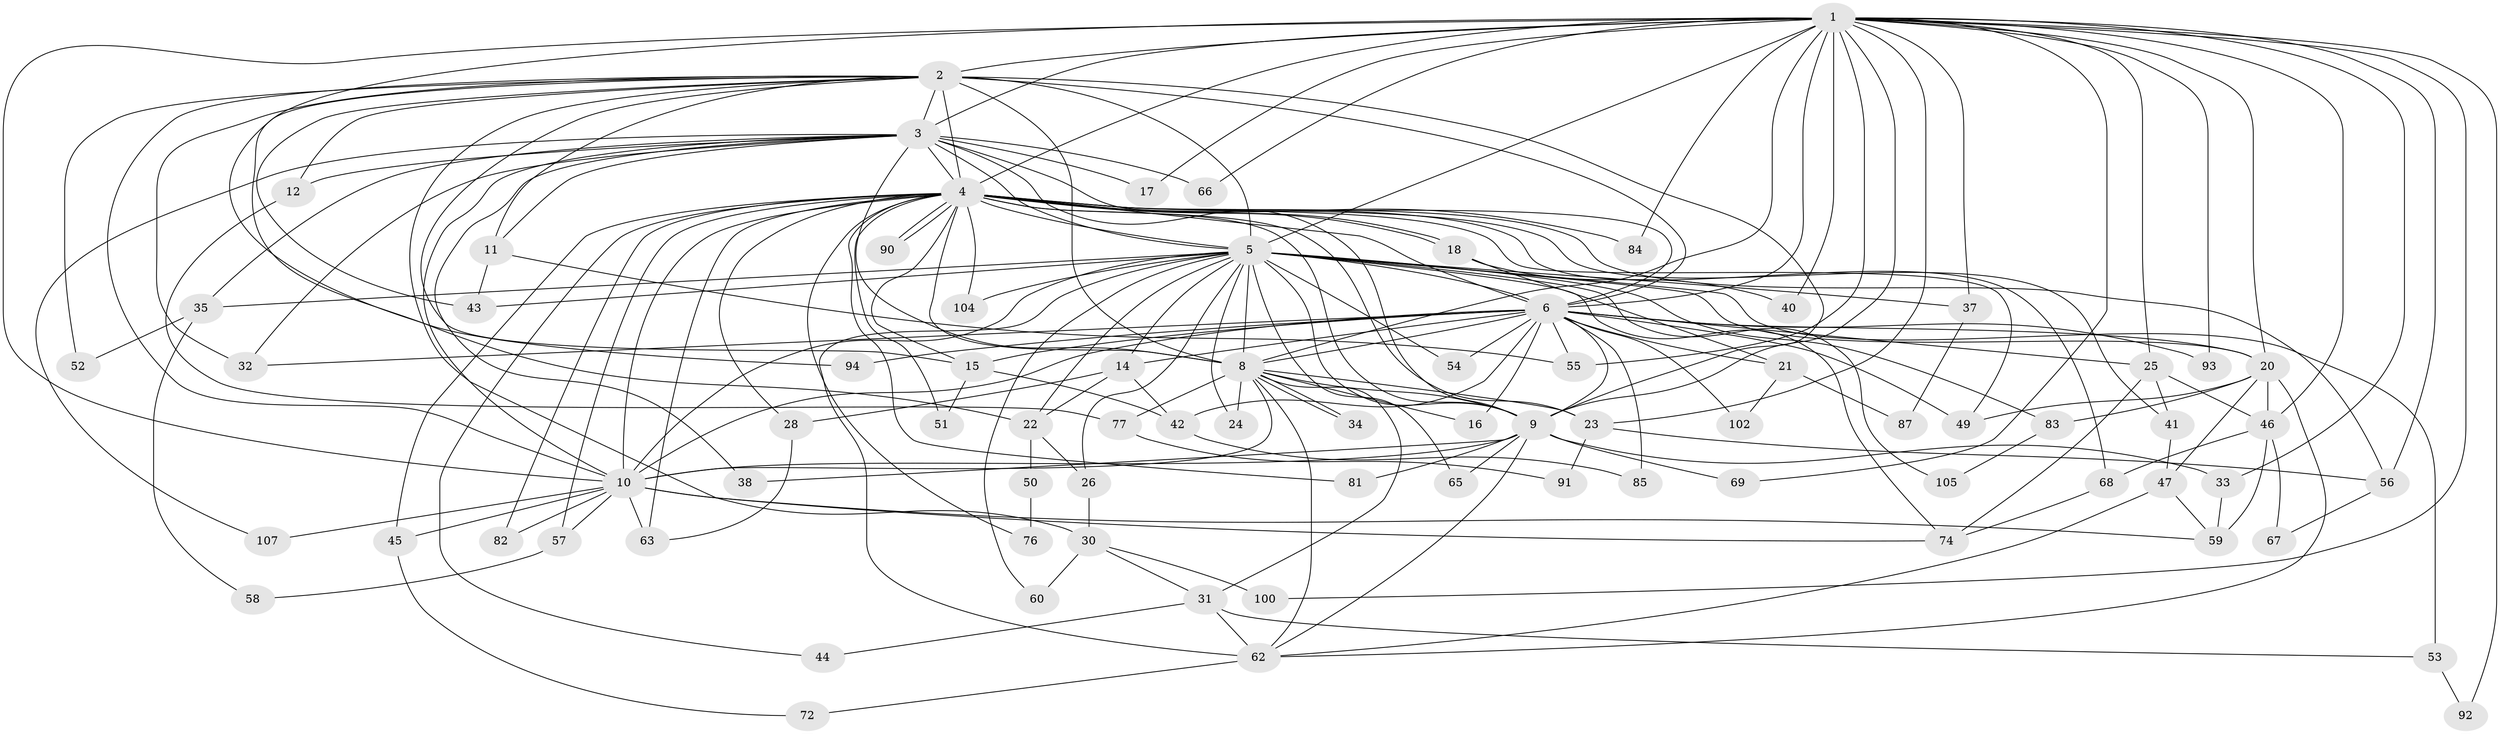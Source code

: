 // original degree distribution, {27: 0.008849557522123894, 20: 0.017699115044247787, 17: 0.008849557522123894, 29: 0.008849557522123894, 28: 0.008849557522123894, 16: 0.008849557522123894, 19: 0.008849557522123894, 15: 0.008849557522123894, 18: 0.008849557522123894, 4: 0.1415929203539823, 3: 0.21238938053097345, 5: 0.04424778761061947, 2: 0.48672566371681414, 10: 0.008849557522123894, 6: 0.017699115044247787}
// Generated by graph-tools (version 1.1) at 2025/17/03/04/25 18:17:22]
// undirected, 79 vertices, 195 edges
graph export_dot {
graph [start="1"]
  node [color=gray90,style=filled];
  1;
  2 [super="+103+80"];
  3;
  4 [super="+13"];
  5 [super="+27+7+19"];
  6;
  8;
  9;
  10;
  11 [super="+89"];
  12;
  14;
  15;
  16;
  17;
  18;
  20 [super="+109+106+71+48"];
  21;
  22 [super="+39"];
  23 [super="+61"];
  24 [super="+36"];
  25;
  26;
  28;
  30;
  31;
  32 [super="+73"];
  33;
  34;
  35;
  37;
  38;
  40;
  41;
  42 [super="+79"];
  43 [super="+108"];
  44;
  45;
  46;
  47;
  49 [super="+98"];
  50;
  51;
  52;
  53;
  54;
  55;
  56;
  57;
  58;
  59 [super="+86+70"];
  60;
  62 [super="+99+78"];
  63 [super="+64"];
  65;
  66;
  67;
  68;
  69;
  72;
  74 [super="+110"];
  76;
  77;
  81;
  82;
  83;
  84;
  85;
  87;
  90;
  91;
  92;
  93;
  94 [super="+113"];
  100;
  102;
  104;
  105;
  107;
  1 -- 2;
  1 -- 3;
  1 -- 4 [weight=2];
  1 -- 5 [weight=2];
  1 -- 6;
  1 -- 8;
  1 -- 9;
  1 -- 10;
  1 -- 17;
  1 -- 22;
  1 -- 23;
  1 -- 25;
  1 -- 33;
  1 -- 37;
  1 -- 40;
  1 -- 46;
  1 -- 55;
  1 -- 56;
  1 -- 66;
  1 -- 69;
  1 -- 84;
  1 -- 92;
  1 -- 93;
  1 -- 100;
  1 -- 20;
  2 -- 3;
  2 -- 4 [weight=2];
  2 -- 5 [weight=3];
  2 -- 6;
  2 -- 8 [weight=2];
  2 -- 9;
  2 -- 10;
  2 -- 11;
  2 -- 12;
  2 -- 30;
  2 -- 32;
  2 -- 43;
  2 -- 52;
  2 -- 94;
  2 -- 15;
  3 -- 4;
  3 -- 5 [weight=2];
  3 -- 6;
  3 -- 8;
  3 -- 9;
  3 -- 10;
  3 -- 11;
  3 -- 12;
  3 -- 17;
  3 -- 35;
  3 -- 38;
  3 -- 66;
  3 -- 107;
  3 -- 32;
  4 -- 5 [weight=2];
  4 -- 6;
  4 -- 8 [weight=2];
  4 -- 9;
  4 -- 10;
  4 -- 15;
  4 -- 18;
  4 -- 18;
  4 -- 28;
  4 -- 41;
  4 -- 44;
  4 -- 51;
  4 -- 56;
  4 -- 57;
  4 -- 63;
  4 -- 68;
  4 -- 76;
  4 -- 81;
  4 -- 82;
  4 -- 84;
  4 -- 90;
  4 -- 90;
  4 -- 104;
  4 -- 49;
  4 -- 45;
  4 -- 23;
  5 -- 6 [weight=3];
  5 -- 8 [weight=2];
  5 -- 9 [weight=2];
  5 -- 10 [weight=3];
  5 -- 14;
  5 -- 20;
  5 -- 24 [weight=2];
  5 -- 26;
  5 -- 53;
  5 -- 65;
  5 -- 104;
  5 -- 105;
  5 -- 35;
  5 -- 37;
  5 -- 43;
  5 -- 83;
  5 -- 62 [weight=2];
  5 -- 74;
  5 -- 22;
  5 -- 60;
  5 -- 54;
  6 -- 8;
  6 -- 9;
  6 -- 10;
  6 -- 14;
  6 -- 15;
  6 -- 16;
  6 -- 20 [weight=3];
  6 -- 21;
  6 -- 25;
  6 -- 32;
  6 -- 42;
  6 -- 54;
  6 -- 55;
  6 -- 85;
  6 -- 93;
  6 -- 94 [weight=2];
  6 -- 102;
  6 -- 49;
  8 -- 9;
  8 -- 10;
  8 -- 16;
  8 -- 23;
  8 -- 31;
  8 -- 34;
  8 -- 34;
  8 -- 62;
  8 -- 77;
  8 -- 24;
  9 -- 10;
  9 -- 33;
  9 -- 38;
  9 -- 65;
  9 -- 69;
  9 -- 81;
  9 -- 62;
  10 -- 45;
  10 -- 57;
  10 -- 82;
  10 -- 107;
  10 -- 59;
  10 -- 74;
  10 -- 63 [weight=2];
  11 -- 43;
  11 -- 55;
  12 -- 77;
  14 -- 22;
  14 -- 28;
  14 -- 42;
  15 -- 42;
  15 -- 51;
  18 -- 21;
  18 -- 40;
  20 -- 47;
  20 -- 49;
  20 -- 83;
  20 -- 46;
  20 -- 62;
  21 -- 87;
  21 -- 102;
  22 -- 26;
  22 -- 50;
  23 -- 56;
  23 -- 91;
  25 -- 41;
  25 -- 46;
  25 -- 74;
  26 -- 30;
  28 -- 63;
  30 -- 31;
  30 -- 60;
  30 -- 100;
  31 -- 44;
  31 -- 53;
  31 -- 62;
  33 -- 59;
  35 -- 52;
  35 -- 58;
  37 -- 87;
  41 -- 47;
  42 -- 85;
  45 -- 72;
  46 -- 59;
  46 -- 67;
  46 -- 68;
  47 -- 62;
  47 -- 59;
  50 -- 76;
  53 -- 92;
  56 -- 67;
  57 -- 58;
  62 -- 72;
  68 -- 74;
  77 -- 91;
  83 -- 105;
}

